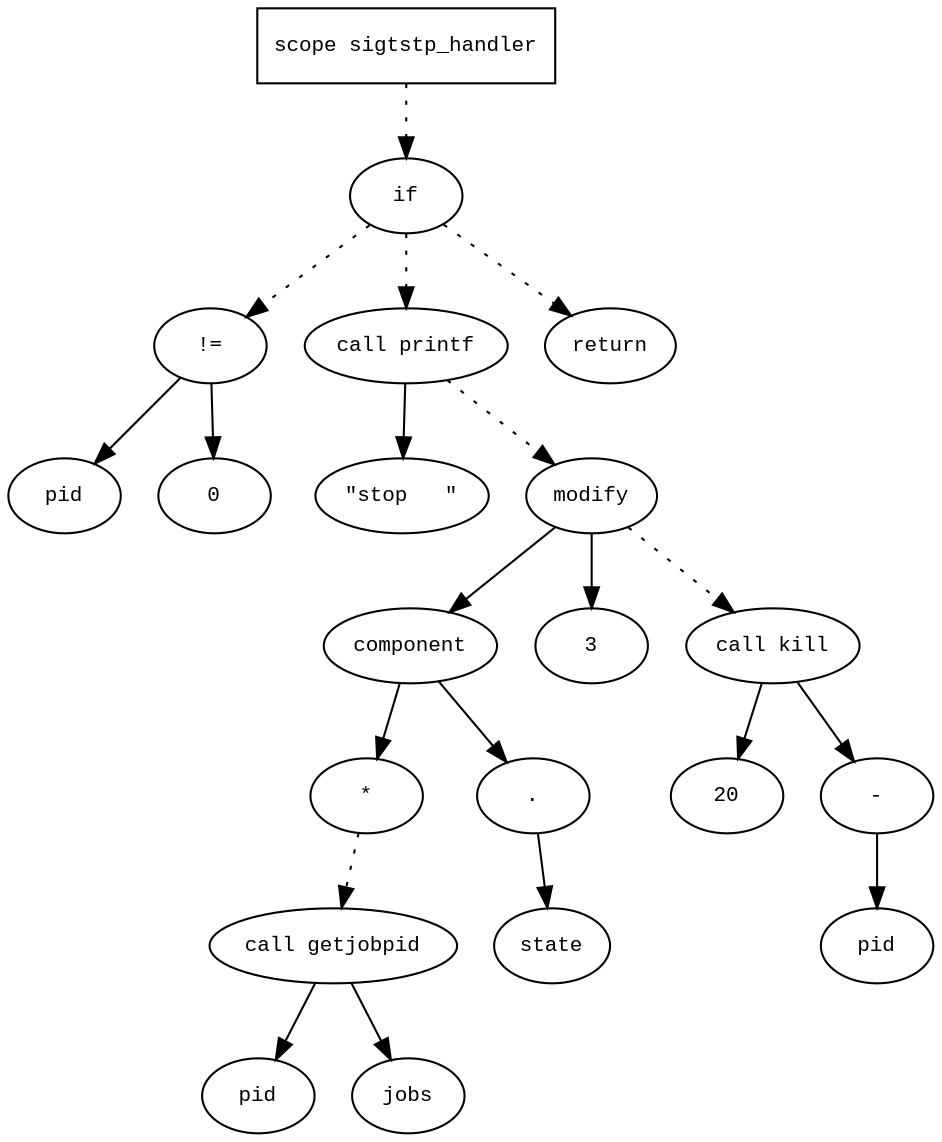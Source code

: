 digraph AST {
  graph [fontname="Times New Roman",fontsize=10];
  node  [fontname="Courier New",fontsize=10];
  edge  [fontname="Times New Roman",fontsize=10];

  node1 [label="scope sigtstp_handler",shape=box];
  node2 [label="if",shape=ellipse];
  node1 -> node2 [style=dotted];
  node3 [label="!=",shape=ellipse];
  node4 [label="pid",shape=ellipse];
  node3 -> node4;
  node5 [label="0",shape=ellipse];
  node3 -> node5;
  node2 -> node3 [style=dotted];
  node6 [label="call printf",shape=ellipse];
  node7 [label="\"stop   \"",shape=ellipse];
  node6 -> node7;
  node2 -> node6 [style=dotted];
  node8 [label="modify",shape=ellipse];
  node9 [label="component",shape=ellipse];
  node8 -> node9;
  node10 [label="*",shape=ellipse];
  node11 [label="call getjobpid",shape=ellipse];
  node12 [label="pid",shape=ellipse];
  node11 -> node12;
  node13 [label="jobs",shape=ellipse];
  node11 -> node13;
  node10 -> node11 [style=dotted];
  node9 -> node10;
  node14 [label=".",shape=ellipse];
  node9 -> node14;
  node15 [label="state",shape=ellipse];
  node14 -> node15;
  node16 [label="3",shape=ellipse];
  node8 -> node16;
  node6 -> node8 [style=dotted];
  node17 [label="call kill",shape=ellipse];
  node18 [label="20",shape=ellipse];
  node17 -> node18;
  node19 [label="-",shape=ellipse];
  node20 [label="pid",shape=ellipse];
  node19 -> node20;
  node17 -> node19;
  node8 -> node17 [style=dotted];
  node21 [label="return",shape=ellipse];
  node2 -> node21 [style=dotted];
} 